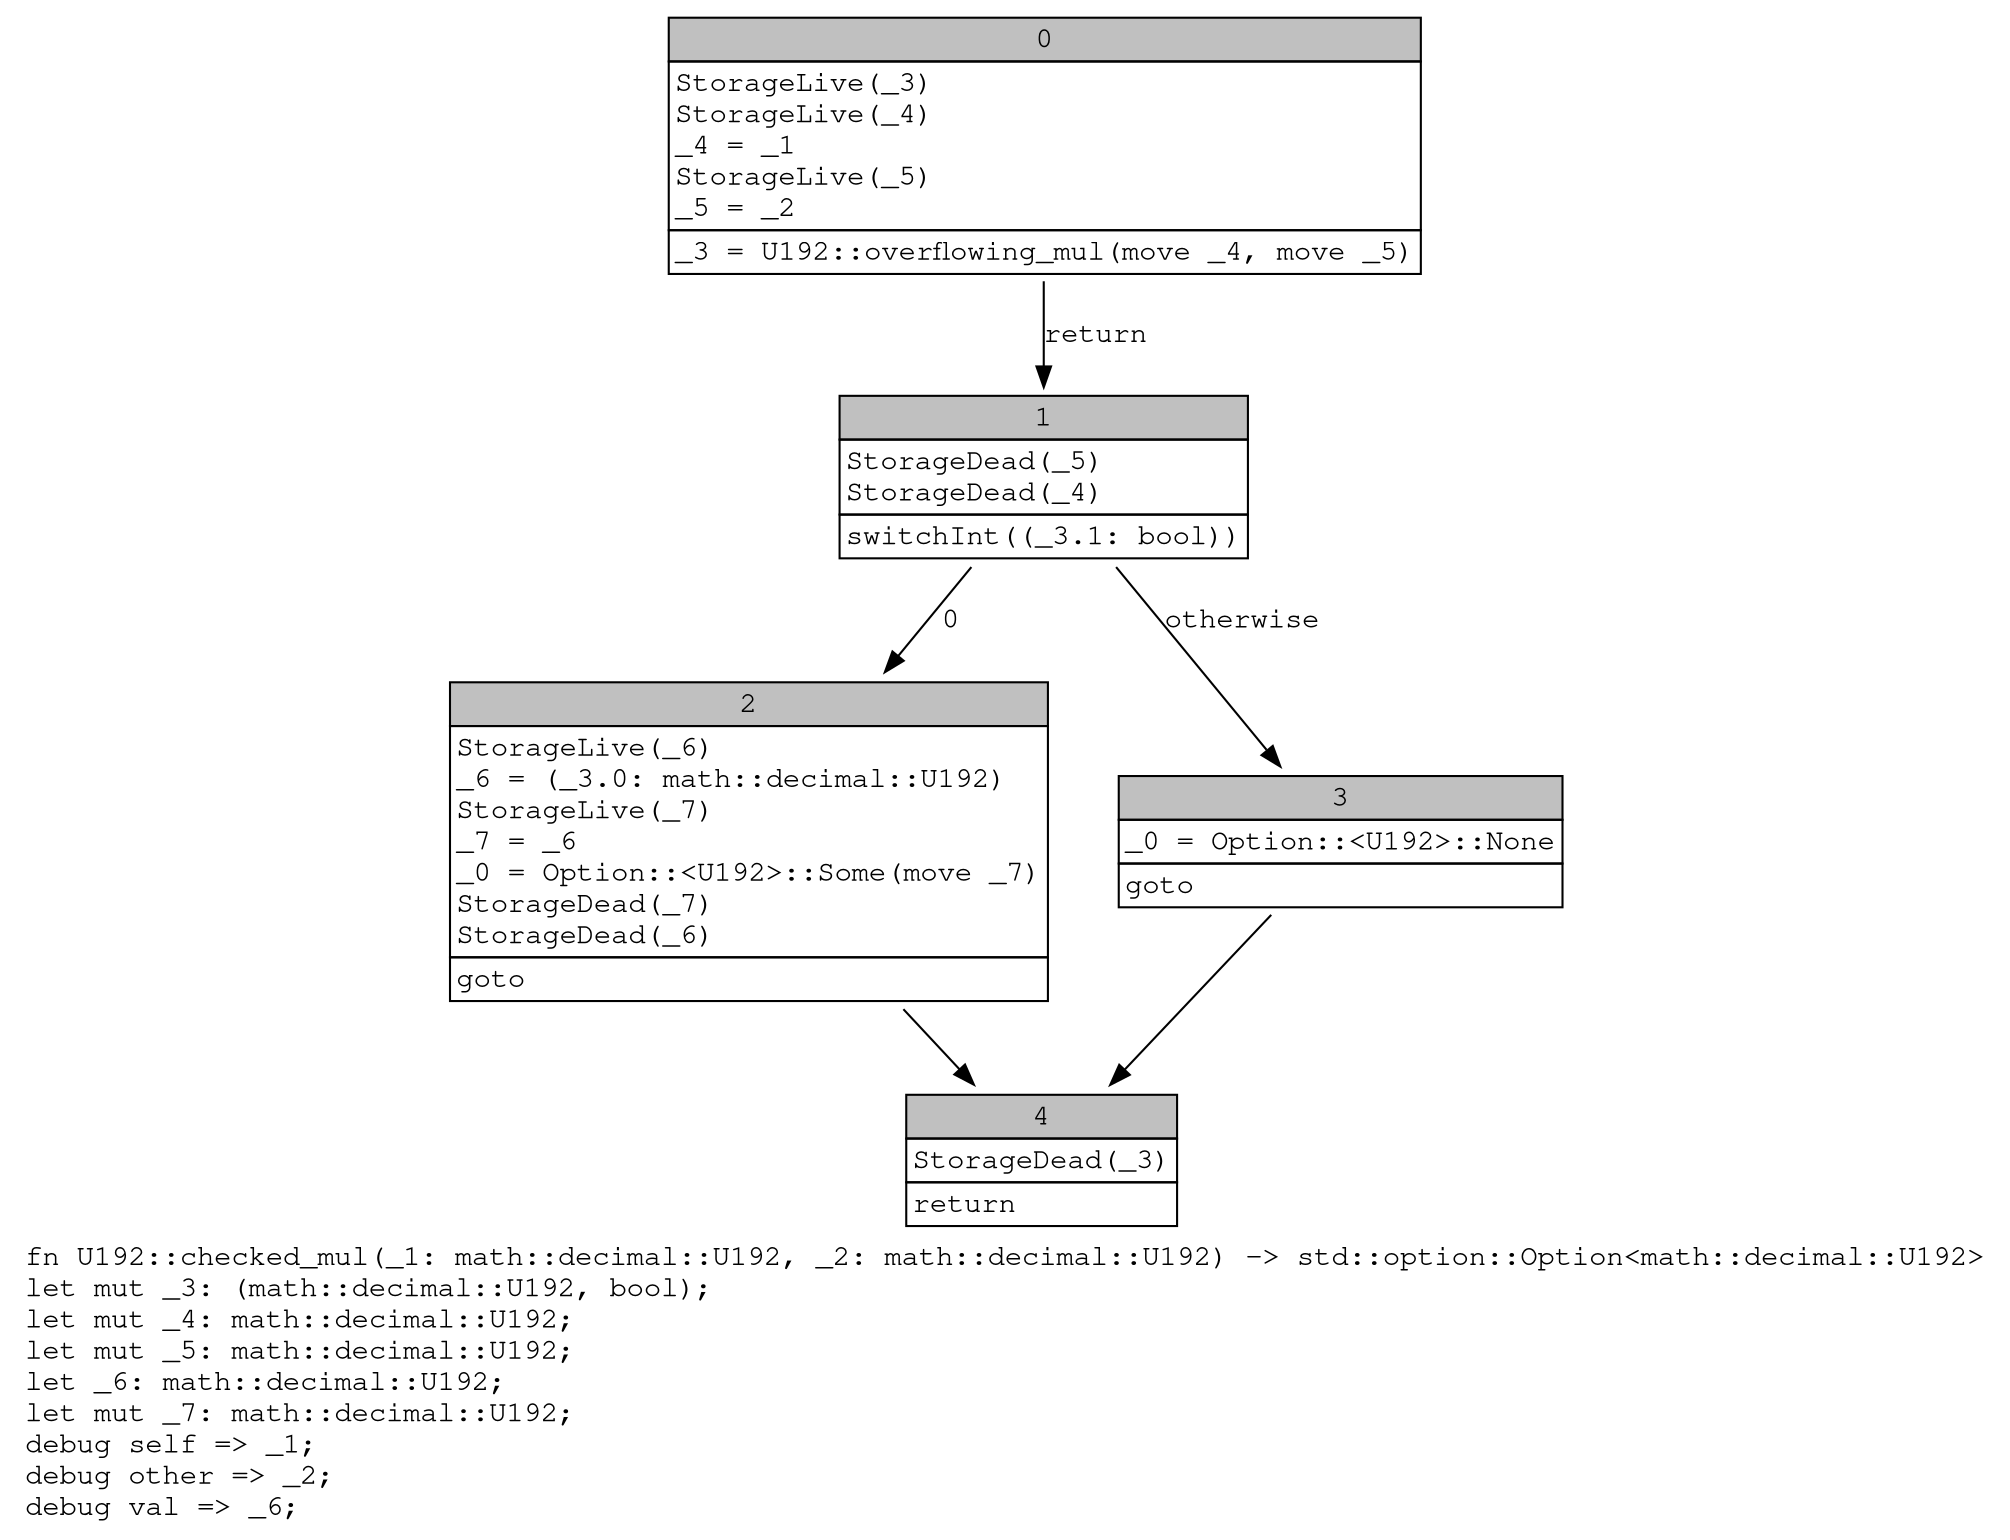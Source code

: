 digraph Mir_0_857 {
    graph [fontname="Courier, monospace"];
    node [fontname="Courier, monospace"];
    edge [fontname="Courier, monospace"];
    label=<fn U192::checked_mul(_1: math::decimal::U192, _2: math::decimal::U192) -&gt; std::option::Option&lt;math::decimal::U192&gt;<br align="left"/>let mut _3: (math::decimal::U192, bool);<br align="left"/>let mut _4: math::decimal::U192;<br align="left"/>let mut _5: math::decimal::U192;<br align="left"/>let _6: math::decimal::U192;<br align="left"/>let mut _7: math::decimal::U192;<br align="left"/>debug self =&gt; _1;<br align="left"/>debug other =&gt; _2;<br align="left"/>debug val =&gt; _6;<br align="left"/>>;
    bb0__0_857 [shape="none", label=<<table border="0" cellborder="1" cellspacing="0"><tr><td bgcolor="gray" align="center" colspan="1">0</td></tr><tr><td align="left" balign="left">StorageLive(_3)<br/>StorageLive(_4)<br/>_4 = _1<br/>StorageLive(_5)<br/>_5 = _2<br/></td></tr><tr><td align="left">_3 = U192::overflowing_mul(move _4, move _5)</td></tr></table>>];
    bb1__0_857 [shape="none", label=<<table border="0" cellborder="1" cellspacing="0"><tr><td bgcolor="gray" align="center" colspan="1">1</td></tr><tr><td align="left" balign="left">StorageDead(_5)<br/>StorageDead(_4)<br/></td></tr><tr><td align="left">switchInt((_3.1: bool))</td></tr></table>>];
    bb2__0_857 [shape="none", label=<<table border="0" cellborder="1" cellspacing="0"><tr><td bgcolor="gray" align="center" colspan="1">2</td></tr><tr><td align="left" balign="left">StorageLive(_6)<br/>_6 = (_3.0: math::decimal::U192)<br/>StorageLive(_7)<br/>_7 = _6<br/>_0 = Option::&lt;U192&gt;::Some(move _7)<br/>StorageDead(_7)<br/>StorageDead(_6)<br/></td></tr><tr><td align="left">goto</td></tr></table>>];
    bb3__0_857 [shape="none", label=<<table border="0" cellborder="1" cellspacing="0"><tr><td bgcolor="gray" align="center" colspan="1">3</td></tr><tr><td align="left" balign="left">_0 = Option::&lt;U192&gt;::None<br/></td></tr><tr><td align="left">goto</td></tr></table>>];
    bb4__0_857 [shape="none", label=<<table border="0" cellborder="1" cellspacing="0"><tr><td bgcolor="gray" align="center" colspan="1">4</td></tr><tr><td align="left" balign="left">StorageDead(_3)<br/></td></tr><tr><td align="left">return</td></tr></table>>];
    bb0__0_857 -> bb1__0_857 [label="return"];
    bb1__0_857 -> bb2__0_857 [label="0"];
    bb1__0_857 -> bb3__0_857 [label="otherwise"];
    bb2__0_857 -> bb4__0_857 [label=""];
    bb3__0_857 -> bb4__0_857 [label=""];
}
